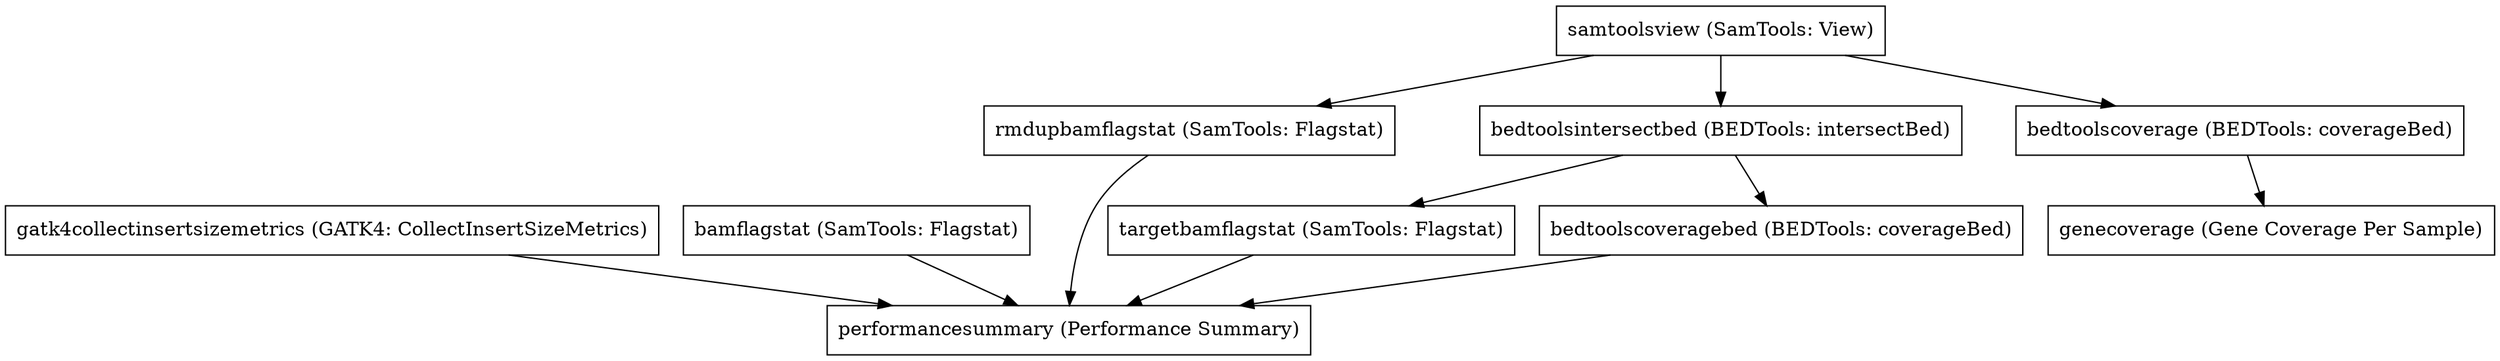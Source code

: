 // Performance summary workflow (targeted bed)
digraph PerformanceSummaryTargeted {
	node [shape=record]
	gatk4collectinsertsizemetrics [label="gatk4collectinsertsizemetrics (GATK4: CollectInsertSizeMetrics)"]
	bamflagstat [label="bamflagstat (SamTools: Flagstat)"]
	samtoolsview [label="samtoolsview (SamTools: View)"]
	rmdupbamflagstat [label="rmdupbamflagstat (SamTools: Flagstat)"]
	bedtoolsintersectbed [label="bedtoolsintersectbed (BEDTools: intersectBed)"]
	targetbamflagstat [label="targetbamflagstat (SamTools: Flagstat)"]
	bedtoolscoveragebed [label="bedtoolscoveragebed (BEDTools: coverageBed)"]
	performancesummary [label="performancesummary (Performance Summary)"]
	bedtoolscoverage [label="bedtoolscoverage (BEDTools: coverageBed)"]
	genecoverage [label="genecoverage (Gene Coverage Per Sample)"]
	samtoolsview -> rmdupbamflagstat
	samtoolsview -> bedtoolsintersectbed
	bedtoolsintersectbed -> targetbamflagstat
	bedtoolsintersectbed -> bedtoolscoveragebed
	rmdupbamflagstat -> performancesummary
	gatk4collectinsertsizemetrics -> performancesummary
	bamflagstat -> performancesummary
	bedtoolscoveragebed -> performancesummary
	targetbamflagstat -> performancesummary
	samtoolsview -> bedtoolscoverage
	bedtoolscoverage -> genecoverage
}
